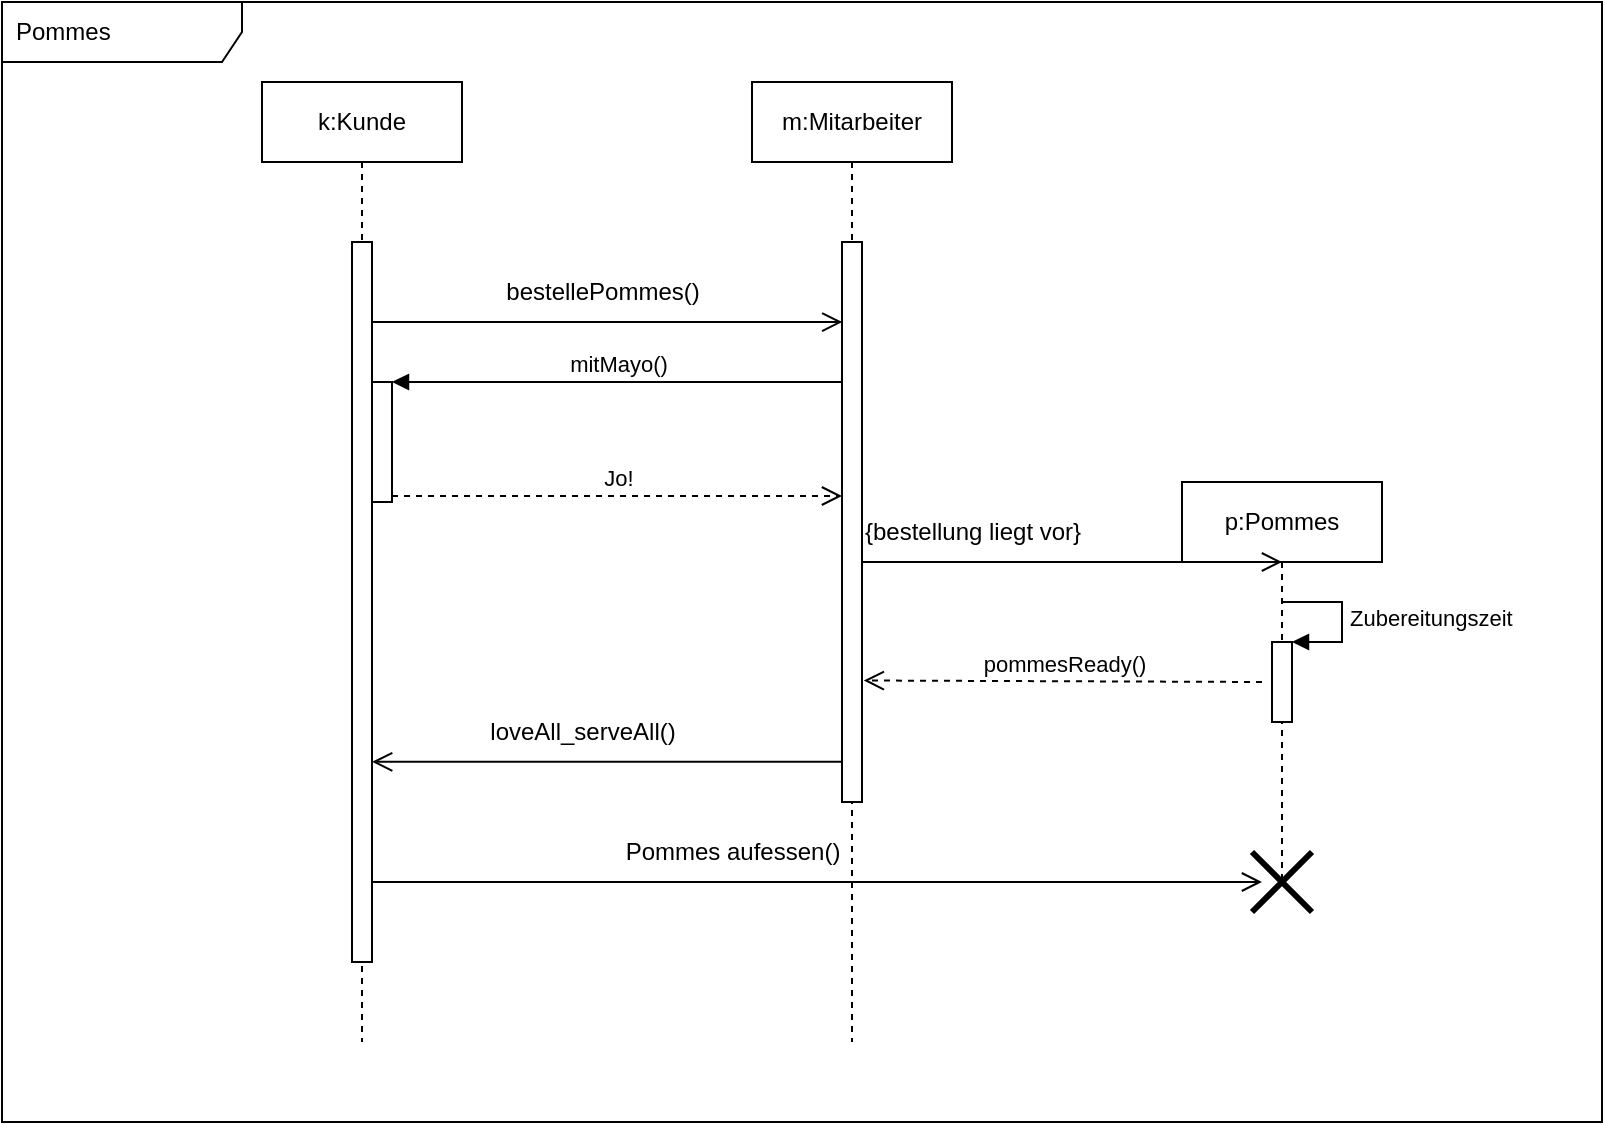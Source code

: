 <mxfile>
    <diagram id="bVxSeRaMDcGBLbnPRrST" name="Page-1">
        <mxGraphModel dx="206" dy="95" grid="1" gridSize="10" guides="1" tooltips="1" connect="1" arrows="1" fold="1" page="1" pageScale="1" pageWidth="850" pageHeight="1100" math="0" shadow="0">
            <root>
                <mxCell id="0"/>
                <mxCell id="1" parent="0"/>
                <mxCell id="32" value="Pommes" style="shape=umlFrame;whiteSpace=wrap;html=1;width=120;height=30;boundedLbl=1;verticalAlign=middle;align=left;spacingLeft=5;" vertex="1" parent="1">
                    <mxGeometry width="800" height="560" as="geometry"/>
                </mxCell>
                <mxCell id="2" value="k:Kunde" style="shape=umlLifeline;perimeter=lifelinePerimeter;whiteSpace=wrap;html=1;container=1;collapsible=0;recursiveResize=0;outlineConnect=0;" vertex="1" parent="1">
                    <mxGeometry x="130" y="40" width="100" height="480" as="geometry"/>
                </mxCell>
                <mxCell id="5" value="" style="html=1;points=[];perimeter=orthogonalPerimeter;" vertex="1" parent="2">
                    <mxGeometry x="45" y="80" width="10" height="360" as="geometry"/>
                </mxCell>
                <mxCell id="7" value="" style="endArrow=open;startArrow=none;endFill=0;startFill=0;endSize=8;html=1;verticalAlign=bottom;labelBackgroundColor=none;strokeWidth=1;entryX=0.014;entryY=0.143;entryDx=0;entryDy=0;entryPerimeter=0;" edge="1" parent="2" target="6">
                    <mxGeometry width="160" relative="1" as="geometry">
                        <mxPoint x="55" y="120" as="sourcePoint"/>
                        <mxPoint x="270" y="120" as="targetPoint"/>
                    </mxGeometry>
                </mxCell>
                <mxCell id="14" value="" style="html=1;points=[];perimeter=orthogonalPerimeter;" vertex="1" parent="2">
                    <mxGeometry x="55" y="150" width="10" height="60" as="geometry"/>
                </mxCell>
                <mxCell id="27" value="" style="endArrow=open;startArrow=none;endFill=0;startFill=0;endSize=8;html=1;verticalAlign=bottom;labelBackgroundColor=none;strokeWidth=1;" edge="1" parent="2">
                    <mxGeometry width="160" relative="1" as="geometry">
                        <mxPoint x="55" y="400" as="sourcePoint"/>
                        <mxPoint x="500" y="400" as="targetPoint"/>
                    </mxGeometry>
                </mxCell>
                <mxCell id="3" value="m:Mitarbeiter" style="shape=umlLifeline;perimeter=lifelinePerimeter;whiteSpace=wrap;html=1;container=1;collapsible=0;recursiveResize=0;outlineConnect=0;" vertex="1" parent="1">
                    <mxGeometry x="375" y="40" width="100" height="480" as="geometry"/>
                </mxCell>
                <mxCell id="6" value="" style="html=1;points=[];perimeter=orthogonalPerimeter;" vertex="1" parent="3">
                    <mxGeometry x="45" y="80" width="10" height="280" as="geometry"/>
                </mxCell>
                <mxCell id="29" value="Pommes aufessen()" style="text;html=1;align=center;verticalAlign=middle;resizable=0;points=[];autosize=1;strokeColor=none;fillColor=none;" vertex="1" parent="3">
                    <mxGeometry x="-75" y="370" width="130" height="30" as="geometry"/>
                </mxCell>
                <mxCell id="4" value="p:Pommes" style="shape=umlLifeline;perimeter=lifelinePerimeter;whiteSpace=wrap;html=1;container=1;collapsible=0;recursiveResize=0;outlineConnect=0;" vertex="1" parent="1">
                    <mxGeometry x="590" y="240" width="100" height="200" as="geometry"/>
                </mxCell>
                <mxCell id="22" value="" style="html=1;points=[];perimeter=orthogonalPerimeter;" vertex="1" parent="4">
                    <mxGeometry x="45" y="80" width="10" height="40" as="geometry"/>
                </mxCell>
                <mxCell id="23" value="Zubereitungszeit" style="edgeStyle=orthogonalEdgeStyle;html=1;align=left;spacingLeft=2;endArrow=block;rounded=0;entryX=1;entryY=0;" edge="1" target="22" parent="4">
                    <mxGeometry relative="1" as="geometry">
                        <mxPoint x="50" y="60" as="sourcePoint"/>
                        <Array as="points">
                            <mxPoint x="80" y="60"/>
                        </Array>
                    </mxGeometry>
                </mxCell>
                <mxCell id="26" value="" style="shape=umlDestroy;whiteSpace=wrap;html=1;strokeWidth=3;" vertex="1" parent="4">
                    <mxGeometry x="35" y="185" width="30" height="30" as="geometry"/>
                </mxCell>
                <mxCell id="12" value="bestellePommes()" style="text;html=1;align=center;verticalAlign=middle;resizable=0;points=[];autosize=1;strokeColor=none;fillColor=none;" vertex="1" parent="1">
                    <mxGeometry x="240" y="130" width="120" height="30" as="geometry"/>
                </mxCell>
                <mxCell id="15" value="mitMayo()" style="html=1;verticalAlign=bottom;endArrow=block;entryX=1;entryY=0;" edge="1" target="14" parent="1">
                    <mxGeometry relative="1" as="geometry">
                        <mxPoint x="420" y="190" as="sourcePoint"/>
                    </mxGeometry>
                </mxCell>
                <mxCell id="16" value="Jo!" style="html=1;verticalAlign=bottom;endArrow=open;dashed=1;endSize=8;exitX=1;exitY=0.95;" edge="1" source="14" parent="1">
                    <mxGeometry relative="1" as="geometry">
                        <mxPoint x="420" y="247" as="targetPoint"/>
                    </mxGeometry>
                </mxCell>
                <mxCell id="18" value="" style="endArrow=open;startArrow=none;endFill=0;startFill=0;endSize=8;html=1;verticalAlign=bottom;labelBackgroundColor=none;strokeWidth=1;exitX=0.078;exitY=1.001;exitDx=0;exitDy=0;exitPerimeter=0;" edge="1" parent="1" source="19">
                    <mxGeometry width="160" relative="1" as="geometry">
                        <mxPoint x="480" y="280" as="sourcePoint"/>
                        <mxPoint x="640" y="280" as="targetPoint"/>
                    </mxGeometry>
                </mxCell>
                <mxCell id="19" value="{bestellung liegt vor}" style="text;html=1;align=center;verticalAlign=middle;resizable=0;points=[];autosize=1;strokeColor=none;fillColor=none;" vertex="1" parent="1">
                    <mxGeometry x="420" y="250" width="130" height="30" as="geometry"/>
                </mxCell>
                <mxCell id="24" value="pommesReady()" style="html=1;verticalAlign=bottom;endArrow=open;dashed=1;endSize=8;entryX=1.089;entryY=0.783;entryDx=0;entryDy=0;entryPerimeter=0;" edge="1" parent="1" target="6">
                    <mxGeometry relative="1" as="geometry">
                        <mxPoint x="630" y="340" as="sourcePoint"/>
                        <mxPoint x="460" y="340" as="targetPoint"/>
                    </mxGeometry>
                </mxCell>
                <mxCell id="33" value="" style="endArrow=open;startArrow=none;endFill=0;startFill=0;endSize=8;html=1;verticalAlign=bottom;labelBackgroundColor=none;strokeWidth=1;exitX=0;exitY=0.928;exitDx=0;exitDy=0;exitPerimeter=0;entryX=1.007;entryY=0.722;entryDx=0;entryDy=0;entryPerimeter=0;" edge="1" parent="1" source="6" target="5">
                    <mxGeometry width="160" relative="1" as="geometry">
                        <mxPoint x="415.5" y="360" as="sourcePoint"/>
                        <mxPoint x="184.5" y="364" as="targetPoint"/>
                    </mxGeometry>
                </mxCell>
                <mxCell id="34" value="loveAll_serveAll()" style="text;html=1;align=center;verticalAlign=middle;resizable=0;points=[];autosize=1;strokeColor=none;fillColor=none;" vertex="1" parent="1">
                    <mxGeometry x="230" y="350" width="120" height="30" as="geometry"/>
                </mxCell>
            </root>
        </mxGraphModel>
    </diagram>
</mxfile>